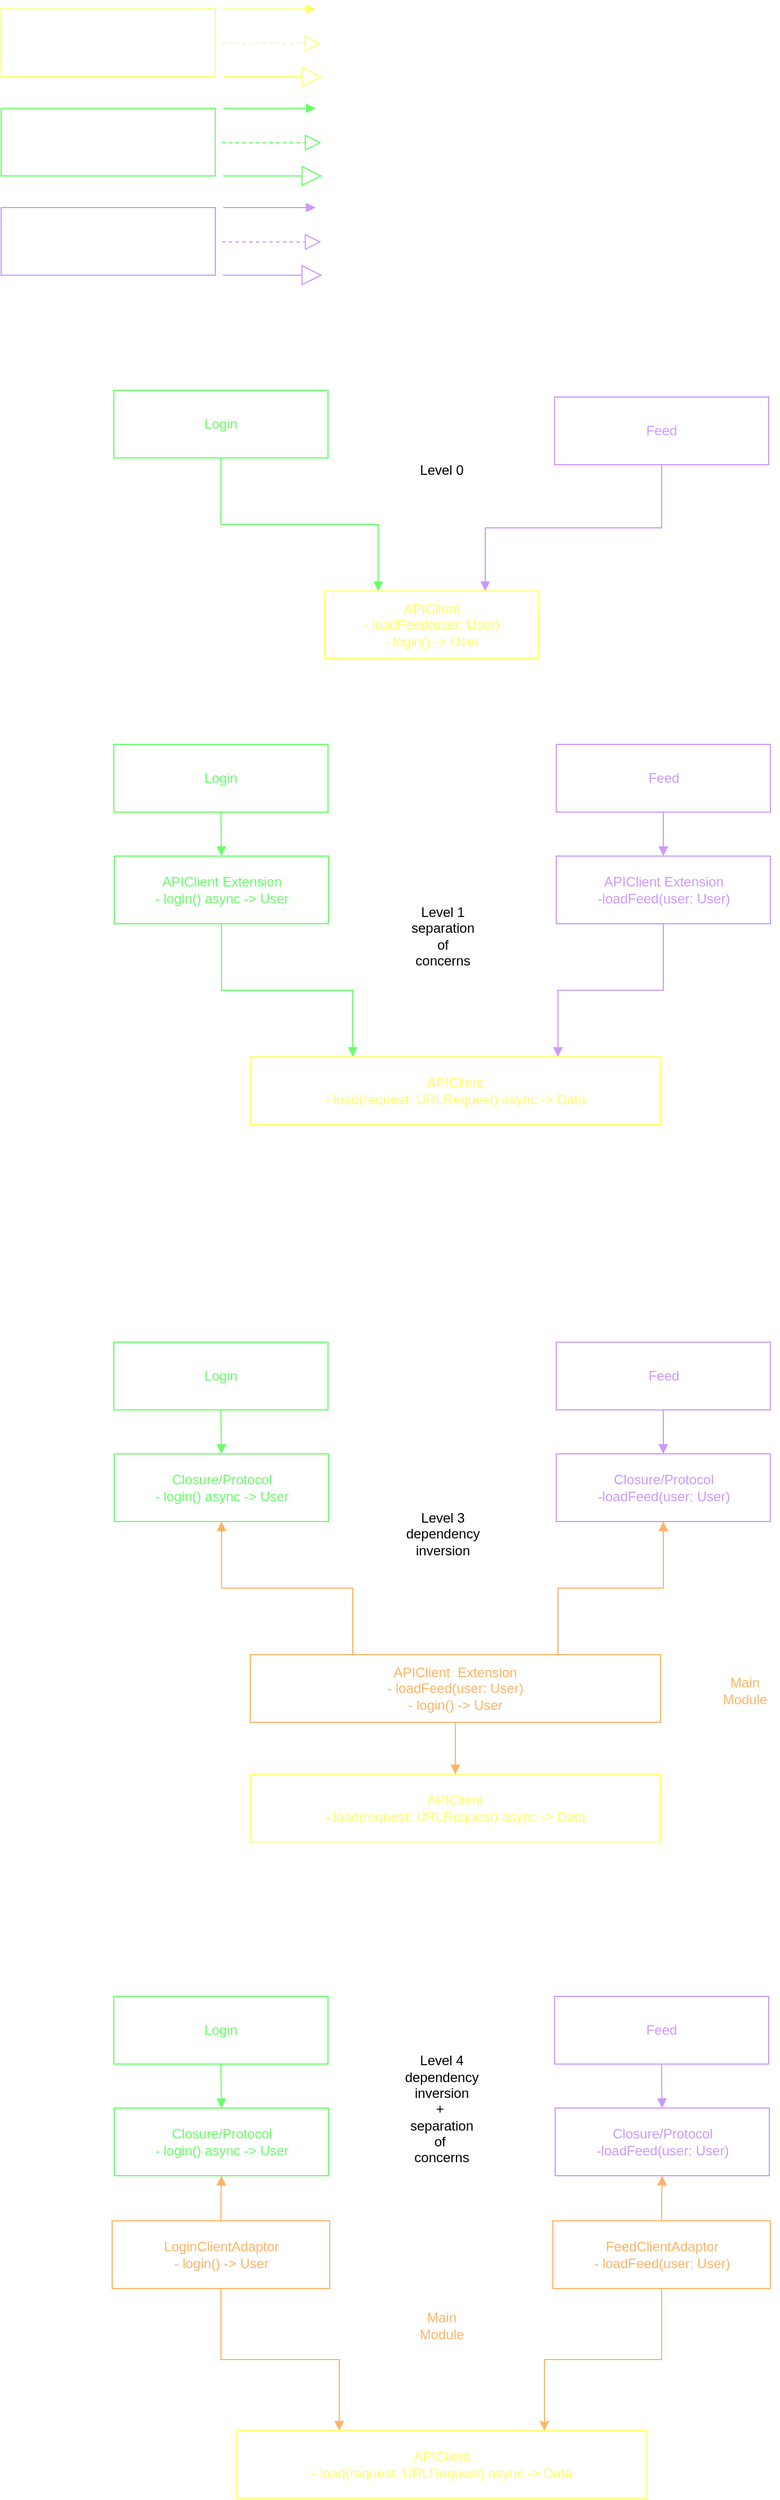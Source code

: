<mxfile version="20.6.2" type="github"><diagram id="8DoNjmoRVH9KA_Kde1OC" name="Page-1"><mxGraphModel dx="1234" dy="853" grid="0" gridSize="10" guides="1" tooltips="1" connect="1" arrows="1" fold="1" page="1" pageScale="1" pageWidth="827" pageHeight="1169" math="0" shadow="0"><root><mxCell id="0"/><mxCell id="1" parent="0"/><mxCell id="RjXZu9Xo7SkpvOjB_6qB-1" value="" style="rounded=0;whiteSpace=wrap;html=1;strokeColor=#FFFF66;fontColor=#FFFF66;" parent="1" vertex="1"><mxGeometry x="35" y="29" width="190" height="60" as="geometry"/></mxCell><mxCell id="RjXZu9Xo7SkpvOjB_6qB-18" value="" style="endArrow=block;dashed=1;endFill=0;endSize=12;html=1;rounded=0;strokeColor=#FFFF66;fontColor=#FF8000;" parent="1" edge="1"><mxGeometry width="160" relative="1" as="geometry"><mxPoint x="231" y="59.5" as="sourcePoint"/><mxPoint x="319" y="59.5" as="targetPoint"/></mxGeometry></mxCell><mxCell id="RjXZu9Xo7SkpvOjB_6qB-19" value="" style="endArrow=block;endSize=16;endFill=0;html=1;rounded=0;strokeColor=#FFFF66;fontColor=#FF8000;" parent="1" edge="1"><mxGeometry width="160" relative="1" as="geometry"><mxPoint x="232" y="89" as="sourcePoint"/><mxPoint x="320" y="89" as="targetPoint"/></mxGeometry></mxCell><mxCell id="RjXZu9Xo7SkpvOjB_6qB-21" value="" style="endArrow=block;endFill=1;html=1;edgeStyle=orthogonalEdgeStyle;align=left;verticalAlign=top;rounded=0;strokeColor=#FFFF66;fontColor=#FF8000;" parent="1" edge="1"><mxGeometry x="-1" relative="1" as="geometry"><mxPoint x="232" y="29" as="sourcePoint"/><mxPoint x="314" y="29" as="targetPoint"/></mxGeometry></mxCell><mxCell id="RjXZu9Xo7SkpvOjB_6qB-23" value="" style="rounded=0;whiteSpace=wrap;html=1;strokeColor=#66FF66;fontColor=#66FF66;" parent="1" vertex="1"><mxGeometry x="35" y="117" width="190" height="60" as="geometry"/></mxCell><mxCell id="RjXZu9Xo7SkpvOjB_6qB-24" value="" style="endArrow=block;dashed=1;endFill=0;endSize=12;html=1;rounded=0;strokeColor=#66FF66;fontColor=#FF8000;" parent="1" edge="1"><mxGeometry width="160" relative="1" as="geometry"><mxPoint x="231" y="147.5" as="sourcePoint"/><mxPoint x="319" y="147.5" as="targetPoint"/></mxGeometry></mxCell><mxCell id="RjXZu9Xo7SkpvOjB_6qB-25" value="" style="endArrow=block;endSize=16;endFill=0;html=1;rounded=0;strokeColor=#66FF66;fontColor=#FF8000;" parent="1" edge="1"><mxGeometry width="160" relative="1" as="geometry"><mxPoint x="232" y="177" as="sourcePoint"/><mxPoint x="320" y="177" as="targetPoint"/></mxGeometry></mxCell><mxCell id="RjXZu9Xo7SkpvOjB_6qB-26" value="" style="endArrow=block;endFill=1;html=1;edgeStyle=orthogonalEdgeStyle;align=left;verticalAlign=top;rounded=0;strokeColor=#66FF66;fontColor=#FF8000;" parent="1" edge="1"><mxGeometry x="-1" relative="1" as="geometry"><mxPoint x="232" y="117" as="sourcePoint"/><mxPoint x="314" y="117" as="targetPoint"/></mxGeometry></mxCell><mxCell id="RjXZu9Xo7SkpvOjB_6qB-27" value="" style="rounded=0;whiteSpace=wrap;html=1;strokeColor=#CC99FF;fontColor=#CC99FF;" parent="1" vertex="1"><mxGeometry x="35" y="205" width="190" height="60" as="geometry"/></mxCell><mxCell id="RjXZu9Xo7SkpvOjB_6qB-28" value="" style="endArrow=block;dashed=1;endFill=0;endSize=12;html=1;rounded=0;strokeColor=#CC99FF;fontColor=#FF8000;" parent="1" edge="1"><mxGeometry width="160" relative="1" as="geometry"><mxPoint x="231" y="235.5" as="sourcePoint"/><mxPoint x="319" y="235.5" as="targetPoint"/></mxGeometry></mxCell><mxCell id="RjXZu9Xo7SkpvOjB_6qB-29" value="" style="endArrow=block;endSize=16;endFill=0;html=1;rounded=0;strokeColor=#CC99FF;fontColor=#FF8000;" parent="1" edge="1"><mxGeometry width="160" relative="1" as="geometry"><mxPoint x="232" y="265" as="sourcePoint"/><mxPoint x="320" y="265" as="targetPoint"/></mxGeometry></mxCell><mxCell id="RjXZu9Xo7SkpvOjB_6qB-30" value="" style="endArrow=block;endFill=1;html=1;edgeStyle=orthogonalEdgeStyle;align=left;verticalAlign=top;rounded=0;strokeColor=#CC99FF;fontColor=#FF8000;" parent="1" edge="1"><mxGeometry x="-1" relative="1" as="geometry"><mxPoint x="232" y="205" as="sourcePoint"/><mxPoint x="314" y="205" as="targetPoint"/></mxGeometry></mxCell><mxCell id="8bqSiVynHJdCqL-IgNVh-6" style="edgeStyle=orthogonalEdgeStyle;rounded=0;orthogonalLoop=1;jettySize=auto;html=1;exitX=0.5;exitY=1;exitDx=0;exitDy=0;entryX=0.75;entryY=0;entryDx=0;entryDy=0;endArrow=block;align=left;verticalAlign=top;strokeColor=#CC99FF;fontColor=#FF8000;endFill=1;" edge="1" parent="1" source="8bqSiVynHJdCqL-IgNVh-1" target="8bqSiVynHJdCqL-IgNVh-3"><mxGeometry relative="1" as="geometry"/></mxCell><mxCell id="8bqSiVynHJdCqL-IgNVh-1" value="Feed" style="rounded=0;whiteSpace=wrap;html=1;strokeColor=#CC99FF;fontColor=#CC99FF;" vertex="1" parent="1"><mxGeometry x="526" y="373" width="190" height="60" as="geometry"/></mxCell><mxCell id="8bqSiVynHJdCqL-IgNVh-4" style="edgeStyle=orthogonalEdgeStyle;rounded=0;orthogonalLoop=1;jettySize=auto;html=1;entryX=0.25;entryY=0;entryDx=0;entryDy=0;endArrow=block;align=left;verticalAlign=top;strokeColor=#66FF66;fontColor=#FF8000;endFill=1;" edge="1" parent="1" source="8bqSiVynHJdCqL-IgNVh-2" target="8bqSiVynHJdCqL-IgNVh-3"><mxGeometry relative="1" as="geometry"/></mxCell><mxCell id="8bqSiVynHJdCqL-IgNVh-2" value="Login" style="rounded=0;whiteSpace=wrap;html=1;strokeColor=#66FF66;fontColor=#66FF66;" vertex="1" parent="1"><mxGeometry x="135" y="367" width="190" height="60" as="geometry"/></mxCell><mxCell id="8bqSiVynHJdCqL-IgNVh-3" value="APIClient&lt;br&gt;- loadFeed(user: User)&lt;br&gt;- login() -&amp;gt; User" style="rounded=0;whiteSpace=wrap;html=1;strokeColor=#FFFF66;fontColor=#FFFF66;" vertex="1" parent="1"><mxGeometry x="322" y="545" width="190" height="60" as="geometry"/></mxCell><mxCell id="8bqSiVynHJdCqL-IgNVh-8" value="Level 0" style="text;html=1;strokeColor=none;fillColor=none;align=center;verticalAlign=middle;whiteSpace=wrap;rounded=0;" vertex="1" parent="1"><mxGeometry x="396" y="423" width="60" height="30" as="geometry"/></mxCell><mxCell id="8bqSiVynHJdCqL-IgNVh-9" style="edgeStyle=orthogonalEdgeStyle;rounded=0;orthogonalLoop=1;jettySize=auto;html=1;exitX=0.5;exitY=1;exitDx=0;exitDy=0;entryX=0.75;entryY=0;entryDx=0;entryDy=0;endArrow=block;align=left;verticalAlign=top;strokeColor=#CC99FF;fontColor=#FF8000;endFill=1;" edge="1" parent="1" source="8bqSiVynHJdCqL-IgNVh-10" target="8bqSiVynHJdCqL-IgNVh-13"><mxGeometry relative="1" as="geometry"/></mxCell><mxCell id="8bqSiVynHJdCqL-IgNVh-10" value="APIClient Extension&lt;br&gt;-loadFeed(user: User)" style="rounded=0;whiteSpace=wrap;html=1;strokeColor=#CC99FF;fontColor=#CC99FF;" vertex="1" parent="1"><mxGeometry x="527.5" y="780" width="190" height="60" as="geometry"/></mxCell><mxCell id="8bqSiVynHJdCqL-IgNVh-11" style="edgeStyle=orthogonalEdgeStyle;rounded=0;orthogonalLoop=1;jettySize=auto;html=1;entryX=0.25;entryY=0;entryDx=0;entryDy=0;endArrow=block;align=left;verticalAlign=top;strokeColor=#66FF66;fontColor=#FF8000;endFill=1;" edge="1" parent="1" source="8bqSiVynHJdCqL-IgNVh-12" target="8bqSiVynHJdCqL-IgNVh-13"><mxGeometry relative="1" as="geometry"/></mxCell><mxCell id="8bqSiVynHJdCqL-IgNVh-12" value="APIClient Extension&lt;br&gt;- login() async -&amp;gt; User" style="rounded=0;whiteSpace=wrap;html=1;strokeColor=#66FF66;fontColor=#66FF66;" vertex="1" parent="1"><mxGeometry x="135.5" y="780" width="190" height="60" as="geometry"/></mxCell><mxCell id="8bqSiVynHJdCqL-IgNVh-13" value="APIClient&lt;br&gt;- load(request: URLRequest) async -&amp;gt; Data" style="rounded=0;whiteSpace=wrap;html=1;strokeColor=#FFFF66;fontColor=#FFFF66;" vertex="1" parent="1"><mxGeometry x="256" y="958" width="364" height="60" as="geometry"/></mxCell><mxCell id="8bqSiVynHJdCqL-IgNVh-14" value="Level 1&lt;br&gt;separation&lt;br&gt;of&lt;br&gt;concerns" style="text;html=1;strokeColor=none;fillColor=none;align=center;verticalAlign=middle;whiteSpace=wrap;rounded=0;" vertex="1" parent="1"><mxGeometry x="396.5" y="836" width="60" height="30" as="geometry"/></mxCell><mxCell id="8bqSiVynHJdCqL-IgNVh-18" style="edgeStyle=orthogonalEdgeStyle;rounded=0;orthogonalLoop=1;jettySize=auto;html=1;exitX=0.5;exitY=1;exitDx=0;exitDy=0;endArrow=block;align=left;verticalAlign=top;strokeColor=#CC99FF;fontColor=#FF8000;endFill=1;" edge="1" parent="1" source="8bqSiVynHJdCqL-IgNVh-15" target="8bqSiVynHJdCqL-IgNVh-10"><mxGeometry relative="1" as="geometry"/></mxCell><mxCell id="8bqSiVynHJdCqL-IgNVh-15" value="Feed" style="rounded=0;whiteSpace=wrap;html=1;strokeColor=#CC99FF;fontColor=#CC99FF;" vertex="1" parent="1"><mxGeometry x="527.5" y="681" width="190" height="60" as="geometry"/></mxCell><mxCell id="8bqSiVynHJdCqL-IgNVh-17" style="edgeStyle=orthogonalEdgeStyle;rounded=0;orthogonalLoop=1;jettySize=auto;html=1;exitX=0.5;exitY=1;exitDx=0;exitDy=0;entryX=0.5;entryY=0;entryDx=0;entryDy=0;endArrow=block;align=left;verticalAlign=top;strokeColor=#66FF66;fontColor=#FF8000;endFill=1;" edge="1" parent="1" source="8bqSiVynHJdCqL-IgNVh-16" target="8bqSiVynHJdCqL-IgNVh-12"><mxGeometry relative="1" as="geometry"/></mxCell><mxCell id="8bqSiVynHJdCqL-IgNVh-16" value="Login" style="rounded=0;whiteSpace=wrap;html=1;strokeColor=#66FF66;fontColor=#66FF66;" vertex="1" parent="1"><mxGeometry x="135" y="681" width="190" height="60" as="geometry"/></mxCell><mxCell id="8bqSiVynHJdCqL-IgNVh-20" value="Closure/Protocol&lt;br&gt;-loadFeed(user: User)" style="rounded=0;whiteSpace=wrap;html=1;strokeColor=#CC99FF;fontColor=#CC99FF;" vertex="1" parent="1"><mxGeometry x="527.5" y="1310" width="190" height="60" as="geometry"/></mxCell><mxCell id="8bqSiVynHJdCqL-IgNVh-22" value="Closure/Protocol&lt;br&gt;- login() async -&amp;gt; User" style="rounded=0;whiteSpace=wrap;html=1;strokeColor=#66FF66;fontColor=#66FF66;" vertex="1" parent="1"><mxGeometry x="135.5" y="1310" width="190" height="60" as="geometry"/></mxCell><mxCell id="8bqSiVynHJdCqL-IgNVh-29" style="edgeStyle=orthogonalEdgeStyle;rounded=0;orthogonalLoop=1;jettySize=auto;html=1;exitX=0.25;exitY=0;exitDx=0;exitDy=0;entryX=0.5;entryY=1;entryDx=0;entryDy=0;strokeColor=#FFB366;fontColor=#FF8000;endArrow=block;align=left;verticalAlign=top;endFill=1;" edge="1" parent="1" source="8bqSiVynHJdCqL-IgNVh-23" target="8bqSiVynHJdCqL-IgNVh-22"><mxGeometry relative="1" as="geometry"/></mxCell><mxCell id="8bqSiVynHJdCqL-IgNVh-30" style="edgeStyle=orthogonalEdgeStyle;rounded=0;orthogonalLoop=1;jettySize=auto;html=1;exitX=0.75;exitY=0;exitDx=0;exitDy=0;entryX=0.5;entryY=1;entryDx=0;entryDy=0;strokeColor=#FFB366;fontColor=#FF8000;endArrow=block;align=left;verticalAlign=top;endFill=1;" edge="1" parent="1" source="8bqSiVynHJdCqL-IgNVh-23" target="8bqSiVynHJdCqL-IgNVh-20"><mxGeometry relative="1" as="geometry"/></mxCell><mxCell id="8bqSiVynHJdCqL-IgNVh-32" style="edgeStyle=orthogonalEdgeStyle;rounded=0;orthogonalLoop=1;jettySize=auto;html=1;exitX=0.5;exitY=1;exitDx=0;exitDy=0;strokeColor=#FFB366;fontColor=#FF8000;endArrow=block;align=left;verticalAlign=top;endFill=1;" edge="1" parent="1" source="8bqSiVynHJdCqL-IgNVh-23" target="8bqSiVynHJdCqL-IgNVh-31"><mxGeometry relative="1" as="geometry"/></mxCell><mxCell id="8bqSiVynHJdCqL-IgNVh-23" value="APIClient &amp;nbsp;Extension&lt;br&gt;- loadFeed(user: User)&lt;br&gt;- login() -&amp;gt; User" style="rounded=0;whiteSpace=wrap;html=1;strokeColor=#FFB366;fontColor=#FFB366;" vertex="1" parent="1"><mxGeometry x="256" y="1488" width="364" height="60" as="geometry"/></mxCell><mxCell id="8bqSiVynHJdCqL-IgNVh-24" value="Level 3&lt;br&gt;dependency&lt;br&gt;inversion" style="text;html=1;strokeColor=none;fillColor=none;align=center;verticalAlign=middle;whiteSpace=wrap;rounded=0;" vertex="1" parent="1"><mxGeometry x="396.5" y="1366" width="60" height="30" as="geometry"/></mxCell><mxCell id="8bqSiVynHJdCqL-IgNVh-25" style="edgeStyle=orthogonalEdgeStyle;rounded=0;orthogonalLoop=1;jettySize=auto;html=1;exitX=0.5;exitY=1;exitDx=0;exitDy=0;endArrow=block;align=left;verticalAlign=top;strokeColor=#CC99FF;fontColor=#FF8000;endFill=1;" edge="1" parent="1" source="8bqSiVynHJdCqL-IgNVh-26" target="8bqSiVynHJdCqL-IgNVh-20"><mxGeometry relative="1" as="geometry"/></mxCell><mxCell id="8bqSiVynHJdCqL-IgNVh-26" value="Feed" style="rounded=0;whiteSpace=wrap;html=1;strokeColor=#CC99FF;fontColor=#CC99FF;" vertex="1" parent="1"><mxGeometry x="527.5" y="1211" width="190" height="60" as="geometry"/></mxCell><mxCell id="8bqSiVynHJdCqL-IgNVh-27" style="edgeStyle=orthogonalEdgeStyle;rounded=0;orthogonalLoop=1;jettySize=auto;html=1;exitX=0.5;exitY=1;exitDx=0;exitDy=0;entryX=0.5;entryY=0;entryDx=0;entryDy=0;endArrow=block;align=left;verticalAlign=top;strokeColor=#66FF66;fontColor=#FF8000;endFill=1;" edge="1" parent="1" source="8bqSiVynHJdCqL-IgNVh-28" target="8bqSiVynHJdCqL-IgNVh-22"><mxGeometry relative="1" as="geometry"/></mxCell><mxCell id="8bqSiVynHJdCqL-IgNVh-28" value="Login" style="rounded=0;whiteSpace=wrap;html=1;strokeColor=#66FF66;fontColor=#66FF66;" vertex="1" parent="1"><mxGeometry x="135" y="1211" width="190" height="60" as="geometry"/></mxCell><mxCell id="8bqSiVynHJdCqL-IgNVh-31" value="APIClient&lt;br&gt;- load(request: URLRequest) async -&amp;gt; Data" style="rounded=0;whiteSpace=wrap;html=1;strokeColor=#FFFF66;fontColor=#FFFF66;" vertex="1" parent="1"><mxGeometry x="256" y="1594" width="364" height="60" as="geometry"/></mxCell><mxCell id="8bqSiVynHJdCqL-IgNVh-33" value="Main Module" style="text;html=1;strokeColor=none;fillColor=none;align=center;verticalAlign=middle;whiteSpace=wrap;rounded=0;fontColor=#FFB366;" vertex="1" parent="1"><mxGeometry x="665" y="1505" width="60" height="30" as="geometry"/></mxCell><mxCell id="8bqSiVynHJdCqL-IgNVh-34" value="Closure/Protocol&lt;br&gt;-loadFeed(user: User)" style="rounded=0;whiteSpace=wrap;html=1;strokeColor=#CC99FF;fontColor=#CC99FF;" vertex="1" parent="1"><mxGeometry x="526.5" y="1890" width="190" height="60" as="geometry"/></mxCell><mxCell id="8bqSiVynHJdCqL-IgNVh-35" value="Closure/Protocol&lt;br&gt;- login() async -&amp;gt; User" style="rounded=0;whiteSpace=wrap;html=1;strokeColor=#66FF66;fontColor=#66FF66;" vertex="1" parent="1"><mxGeometry x="135.5" y="1890" width="190" height="60" as="geometry"/></mxCell><mxCell id="8bqSiVynHJdCqL-IgNVh-36" style="edgeStyle=orthogonalEdgeStyle;rounded=0;orthogonalLoop=1;jettySize=auto;html=1;exitX=0.5;exitY=0;exitDx=0;exitDy=0;entryX=0.5;entryY=1;entryDx=0;entryDy=0;strokeColor=#FFB366;fontColor=#FF8000;endArrow=block;align=left;verticalAlign=top;endFill=1;" edge="1" parent="1" source="8bqSiVynHJdCqL-IgNVh-39" target="8bqSiVynHJdCqL-IgNVh-35"><mxGeometry relative="1" as="geometry"/></mxCell><mxCell id="8bqSiVynHJdCqL-IgNVh-37" style="edgeStyle=orthogonalEdgeStyle;rounded=0;orthogonalLoop=1;jettySize=auto;html=1;exitX=0.5;exitY=0;exitDx=0;exitDy=0;entryX=0.5;entryY=1;entryDx=0;entryDy=0;strokeColor=#FFB366;fontColor=#FF8000;endArrow=block;align=left;verticalAlign=top;endFill=1;" edge="1" parent="1" source="8bqSiVynHJdCqL-IgNVh-47" target="8bqSiVynHJdCqL-IgNVh-34"><mxGeometry relative="1" as="geometry"/></mxCell><mxCell id="8bqSiVynHJdCqL-IgNVh-38" style="edgeStyle=orthogonalEdgeStyle;rounded=0;orthogonalLoop=1;jettySize=auto;html=1;exitX=0.5;exitY=1;exitDx=0;exitDy=0;strokeColor=#FFB366;fontColor=#FF8000;endArrow=block;align=left;verticalAlign=top;endFill=1;entryX=0.25;entryY=0;entryDx=0;entryDy=0;" edge="1" parent="1" source="8bqSiVynHJdCqL-IgNVh-39" target="8bqSiVynHJdCqL-IgNVh-45"><mxGeometry relative="1" as="geometry"/></mxCell><mxCell id="8bqSiVynHJdCqL-IgNVh-39" value="LoginClientAdaptor&lt;br&gt;- login() -&amp;gt; User" style="rounded=0;whiteSpace=wrap;html=1;strokeColor=#FFB366;fontColor=#FFB366;" vertex="1" parent="1"><mxGeometry x="133.5" y="1990" width="193" height="60" as="geometry"/></mxCell><mxCell id="8bqSiVynHJdCqL-IgNVh-40" value="Level 4&lt;br&gt;dependency&lt;br&gt;inversion&lt;br&gt;+&amp;nbsp;&lt;br&gt;separation&lt;br&gt;of&amp;nbsp;&lt;br&gt;concerns" style="text;html=1;strokeColor=none;fillColor=none;align=center;verticalAlign=middle;whiteSpace=wrap;rounded=0;" vertex="1" parent="1"><mxGeometry x="396" y="1876" width="60" height="30" as="geometry"/></mxCell><mxCell id="8bqSiVynHJdCqL-IgNVh-41" style="edgeStyle=orthogonalEdgeStyle;rounded=0;orthogonalLoop=1;jettySize=auto;html=1;exitX=0.5;exitY=1;exitDx=0;exitDy=0;endArrow=block;align=left;verticalAlign=top;strokeColor=#CC99FF;fontColor=#FF8000;endFill=1;" edge="1" parent="1" source="8bqSiVynHJdCqL-IgNVh-42" target="8bqSiVynHJdCqL-IgNVh-34"><mxGeometry relative="1" as="geometry"/></mxCell><mxCell id="8bqSiVynHJdCqL-IgNVh-42" value="Feed" style="rounded=0;whiteSpace=wrap;html=1;strokeColor=#CC99FF;fontColor=#CC99FF;" vertex="1" parent="1"><mxGeometry x="526" y="1791" width="190" height="60" as="geometry"/></mxCell><mxCell id="8bqSiVynHJdCqL-IgNVh-43" style="edgeStyle=orthogonalEdgeStyle;rounded=0;orthogonalLoop=1;jettySize=auto;html=1;exitX=0.5;exitY=1;exitDx=0;exitDy=0;entryX=0.5;entryY=0;entryDx=0;entryDy=0;endArrow=block;align=left;verticalAlign=top;strokeColor=#66FF66;fontColor=#FF8000;endFill=1;" edge="1" parent="1" source="8bqSiVynHJdCqL-IgNVh-44" target="8bqSiVynHJdCqL-IgNVh-35"><mxGeometry relative="1" as="geometry"/></mxCell><mxCell id="8bqSiVynHJdCqL-IgNVh-44" value="Login" style="rounded=0;whiteSpace=wrap;html=1;strokeColor=#66FF66;fontColor=#66FF66;" vertex="1" parent="1"><mxGeometry x="135" y="1791" width="190" height="60" as="geometry"/></mxCell><mxCell id="8bqSiVynHJdCqL-IgNVh-45" value="APIClient&lt;br&gt;- load(request: URLRequest) async -&amp;gt; Data" style="rounded=0;whiteSpace=wrap;html=1;strokeColor=#FFFF66;fontColor=#FFFF66;" vertex="1" parent="1"><mxGeometry x="244" y="2176" width="364" height="60" as="geometry"/></mxCell><mxCell id="8bqSiVynHJdCqL-IgNVh-46" value="Main Module" style="text;html=1;strokeColor=none;fillColor=none;align=center;verticalAlign=middle;whiteSpace=wrap;rounded=0;fontColor=#FFB366;" vertex="1" parent="1"><mxGeometry x="396" y="2068" width="60" height="30" as="geometry"/></mxCell><mxCell id="8bqSiVynHJdCqL-IgNVh-48" style="edgeStyle=orthogonalEdgeStyle;rounded=0;orthogonalLoop=1;jettySize=auto;html=1;exitX=0.5;exitY=1;exitDx=0;exitDy=0;entryX=0.75;entryY=0;entryDx=0;entryDy=0;strokeColor=#FFB366;fontColor=#FFB366;" edge="1" parent="1" source="8bqSiVynHJdCqL-IgNVh-47" target="8bqSiVynHJdCqL-IgNVh-45"><mxGeometry relative="1" as="geometry"/></mxCell><mxCell id="8bqSiVynHJdCqL-IgNVh-47" value="FeedClientAdaptor&lt;br&gt;- loadFeed(user: User)" style="rounded=0;whiteSpace=wrap;html=1;strokeColor=#FFB366;fontColor=#FFB366;" vertex="1" parent="1"><mxGeometry x="524.5" y="1990" width="193" height="60" as="geometry"/></mxCell></root></mxGraphModel></diagram></mxfile>